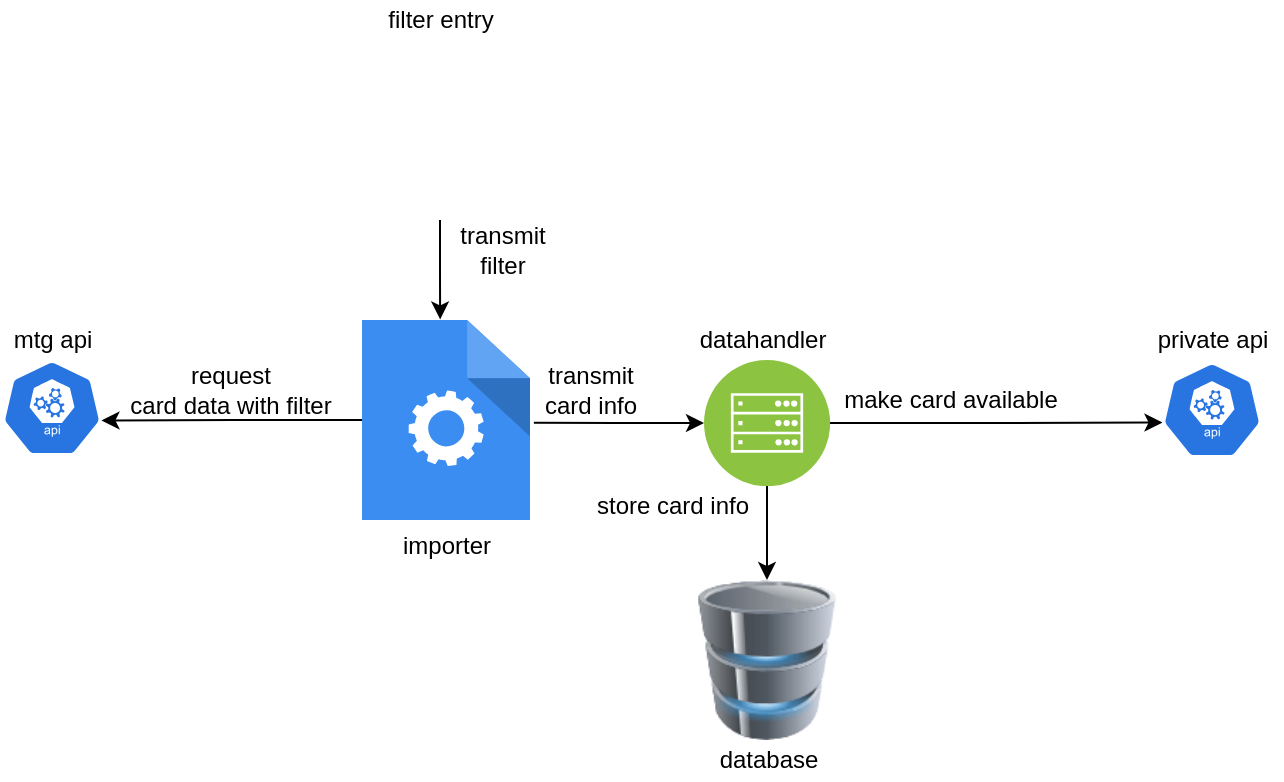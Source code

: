 <mxfile version="14.2.7" type="device"><diagram id="ZXUzR3skn0PAHgTfnLyJ" name="Page-1"><mxGraphModel dx="1188" dy="665" grid="1" gridSize="10" guides="1" tooltips="1" connect="1" arrows="1" fold="1" page="1" pageScale="1" pageWidth="827" pageHeight="1169" math="0" shadow="0"><root><mxCell id="0"/><mxCell id="1" parent="0"/><mxCell id="telTgfHbngbc2DrTlNOI-1" value="" style="html=1;dashed=0;whitespace=wrap;fillColor=#2875E2;strokeColor=#ffffff;points=[[0.005,0.63,0],[0.1,0.2,0],[0.9,0.2,0],[0.5,0,0],[0.995,0.63,0],[0.72,0.99,0],[0.5,1,0],[0.28,0.99,0]];shape=mxgraph.kubernetes.icon;prIcon=api" parent="1" vertex="1"><mxGeometry x="80" y="270" width="50" height="48" as="geometry"/></mxCell><mxCell id="telTgfHbngbc2DrTlNOI-2" value="mtg api" style="text;html=1;align=center;verticalAlign=middle;resizable=0;points=[];autosize=1;" parent="1" vertex="1"><mxGeometry x="80" y="250" width="50" height="20" as="geometry"/></mxCell><mxCell id="telTgfHbngbc2DrTlNOI-4" value="importer" style="text;html=1;align=center;verticalAlign=middle;resizable=0;points=[];autosize=1;" parent="1" vertex="1"><mxGeometry x="272" y="353" width="60" height="20" as="geometry"/></mxCell><mxCell id="telTgfHbngbc2DrTlNOI-6" value="request &lt;br&gt;card data with filter" style="text;html=1;align=center;verticalAlign=middle;resizable=0;points=[];autosize=1;" parent="1" vertex="1"><mxGeometry x="134" y="270" width="120" height="30" as="geometry"/></mxCell><mxCell id="telTgfHbngbc2DrTlNOI-11" style="edgeStyle=orthogonalEdgeStyle;rounded=0;orthogonalLoop=1;jettySize=auto;html=1;entryX=0.995;entryY=0.63;entryDx=0;entryDy=0;entryPerimeter=0;startArrow=none;startFill=0;" parent="1" source="telTgfHbngbc2DrTlNOI-10" target="telTgfHbngbc2DrTlNOI-1" edge="1"><mxGeometry relative="1" as="geometry"/></mxCell><mxCell id="telTgfHbngbc2DrTlNOI-10" value="" style="html=1;aspect=fixed;strokeColor=none;shadow=0;align=center;verticalAlign=top;fillColor=#3B8DF1;shape=mxgraph.gcp2.process" parent="1" vertex="1"><mxGeometry x="260" y="250" width="84" height="100" as="geometry"/></mxCell><mxCell id="telTgfHbngbc2DrTlNOI-14" style="edgeStyle=orthogonalEdgeStyle;rounded=0;orthogonalLoop=1;jettySize=auto;html=1;entryX=1.023;entryY=0.514;entryDx=0;entryDy=0;entryPerimeter=0;startArrow=classic;startFill=1;endArrow=none;endFill=0;" parent="1" source="telTgfHbngbc2DrTlNOI-13" target="telTgfHbngbc2DrTlNOI-10" edge="1"><mxGeometry relative="1" as="geometry"/></mxCell><mxCell id="telTgfHbngbc2DrTlNOI-17" style="edgeStyle=orthogonalEdgeStyle;rounded=0;orthogonalLoop=1;jettySize=auto;html=1;exitX=0.5;exitY=1;exitDx=0;exitDy=0;entryX=0.5;entryY=0;entryDx=0;entryDy=0;startArrow=none;startFill=0;" parent="1" source="telTgfHbngbc2DrTlNOI-13" target="telTgfHbngbc2DrTlNOI-16" edge="1"><mxGeometry relative="1" as="geometry"/></mxCell><mxCell id="telTgfHbngbc2DrTlNOI-28" style="edgeStyle=orthogonalEdgeStyle;rounded=0;orthogonalLoop=1;jettySize=auto;html=1;entryX=0.005;entryY=0.63;entryDx=0;entryDy=0;entryPerimeter=0;startArrow=none;startFill=0;" parent="1" source="telTgfHbngbc2DrTlNOI-13" target="telTgfHbngbc2DrTlNOI-27" edge="1"><mxGeometry relative="1" as="geometry"/></mxCell><mxCell id="telTgfHbngbc2DrTlNOI-13" value="" style="aspect=fixed;perimeter=ellipsePerimeter;html=1;align=center;shadow=0;dashed=0;fontColor=#4277BB;labelBackgroundColor=#ffffff;fontSize=12;spacingTop=3;image;image=img/lib/ibm/infrastructure/mobile_backend.svg;" parent="1" vertex="1"><mxGeometry x="431" y="270" width="63" height="63" as="geometry"/></mxCell><mxCell id="telTgfHbngbc2DrTlNOI-15" value="datahandler" style="text;html=1;align=center;verticalAlign=middle;resizable=0;points=[];autosize=1;" parent="1" vertex="1"><mxGeometry x="420" y="250" width="80" height="20" as="geometry"/></mxCell><mxCell id="telTgfHbngbc2DrTlNOI-16" value="" style="image;html=1;image=img/lib/clip_art/computers/Database_128x128.png" parent="1" vertex="1"><mxGeometry x="422.5" y="380" width="80" height="80" as="geometry"/></mxCell><mxCell id="telTgfHbngbc2DrTlNOI-18" value="database" style="text;html=1;align=center;verticalAlign=middle;resizable=0;points=[];autosize=1;" parent="1" vertex="1"><mxGeometry x="432.5" y="460" width="60" height="20" as="geometry"/></mxCell><mxCell id="telTgfHbngbc2DrTlNOI-25" value="store card info" style="text;html=1;align=center;verticalAlign=middle;resizable=0;points=[];autosize=1;" parent="1" vertex="1"><mxGeometry x="370" y="333" width="90" height="20" as="geometry"/></mxCell><mxCell id="telTgfHbngbc2DrTlNOI-27" value="" style="html=1;dashed=0;whitespace=wrap;fillColor=#2875E2;strokeColor=#ffffff;points=[[0.005,0.63,0],[0.1,0.2,0],[0.9,0.2,0],[0.5,0,0],[0.995,0.63,0],[0.72,0.99,0],[0.5,1,0],[0.28,0.99,0]];shape=mxgraph.kubernetes.icon;prIcon=api" parent="1" vertex="1"><mxGeometry x="660" y="271" width="50" height="48" as="geometry"/></mxCell><mxCell id="telTgfHbngbc2DrTlNOI-29" value="make card available" style="text;html=1;align=center;verticalAlign=middle;resizable=0;points=[];autosize=1;" parent="1" vertex="1"><mxGeometry x="494" y="280" width="120" height="20" as="geometry"/></mxCell><mxCell id="telTgfHbngbc2DrTlNOI-30" value="private api" style="text;html=1;align=center;verticalAlign=middle;resizable=0;points=[];autosize=1;" parent="1" vertex="1"><mxGeometry x="650" y="250" width="70" height="20" as="geometry"/></mxCell><mxCell id="dWxGdumAW8jWh12v00ix-2" style="edgeStyle=orthogonalEdgeStyle;rounded=0;orthogonalLoop=1;jettySize=auto;html=1;entryX=0.465;entryY=-0.003;entryDx=0;entryDy=0;entryPerimeter=0;" edge="1" parent="1" source="dWxGdumAW8jWh12v00ix-1" target="telTgfHbngbc2DrTlNOI-10"><mxGeometry relative="1" as="geometry"/></mxCell><mxCell id="dWxGdumAW8jWh12v00ix-1" value="" style="shape=image;html=1;verticalAlign=top;verticalLabelPosition=bottom;labelBackgroundColor=#ffffff;imageAspect=0;aspect=fixed;image=https://cdn2.iconfinder.com/data/icons/stilllife/128x128/apps/gnome-terminal.png" vertex="1" parent="1"><mxGeometry x="254" y="110" width="90" height="90" as="geometry"/></mxCell><mxCell id="dWxGdumAW8jWh12v00ix-3" value="filter entry" style="text;html=1;align=center;verticalAlign=middle;resizable=0;points=[];autosize=1;" vertex="1" parent="1"><mxGeometry x="264" y="90" width="70" height="20" as="geometry"/></mxCell><mxCell id="dWxGdumAW8jWh12v00ix-4" value="transmit &lt;br&gt;filter" style="text;html=1;align=center;verticalAlign=middle;resizable=0;points=[];autosize=1;" vertex="1" parent="1"><mxGeometry x="300" y="200" width="60" height="30" as="geometry"/></mxCell><mxCell id="dWxGdumAW8jWh12v00ix-5" value="transmit &lt;br&gt;card info" style="text;html=1;align=center;verticalAlign=middle;resizable=0;points=[];autosize=1;" vertex="1" parent="1"><mxGeometry x="344" y="270" width="60" height="30" as="geometry"/></mxCell></root></mxGraphModel></diagram></mxfile>